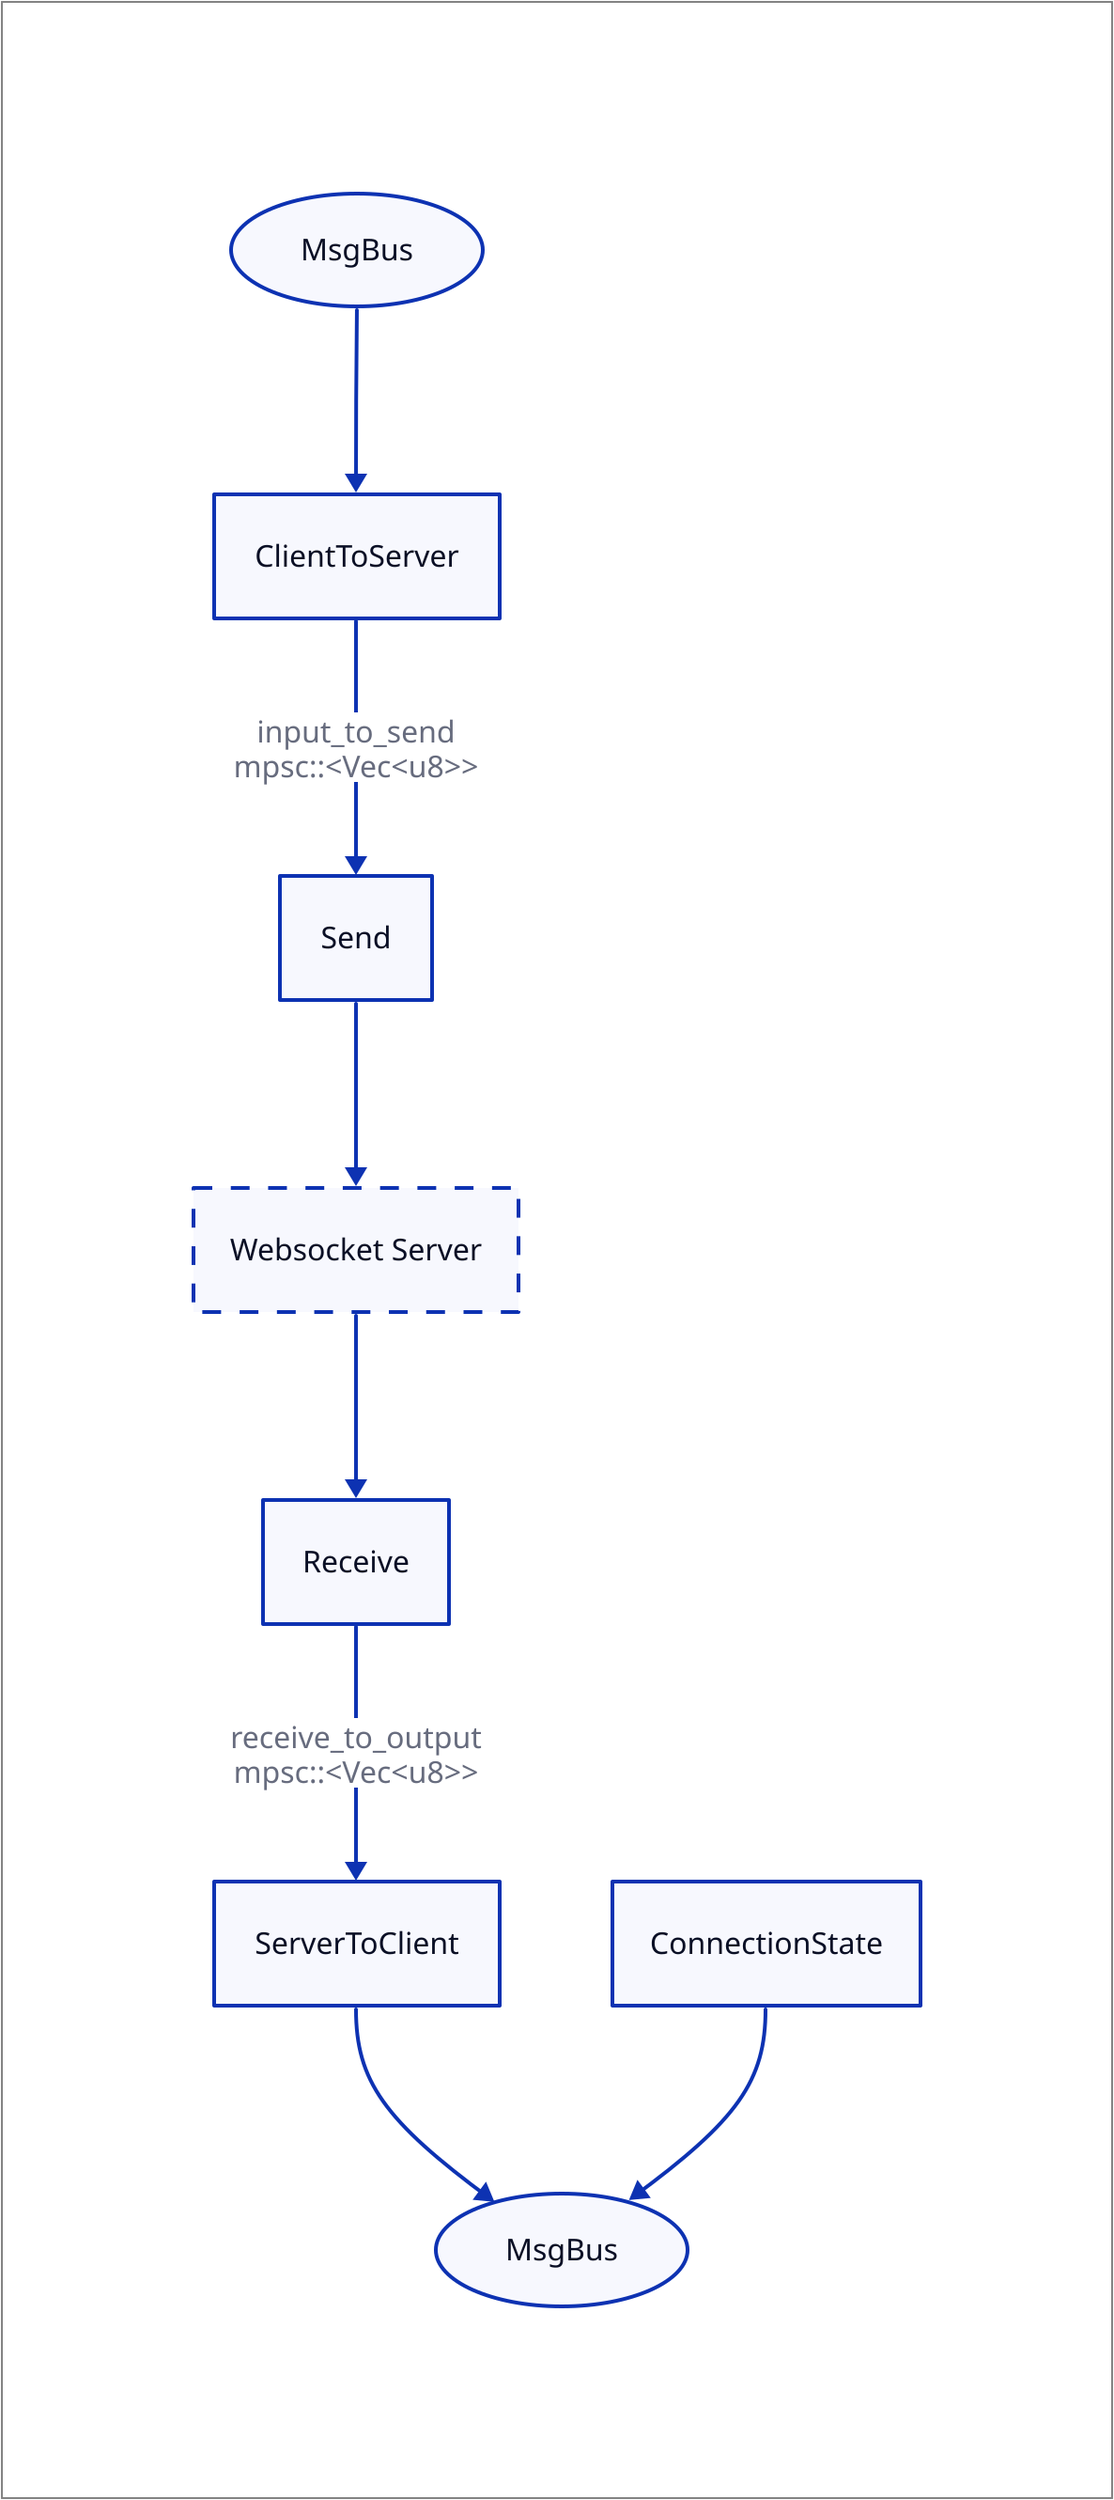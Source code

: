 vars: {
  d2-config: {
    layout-engine: elk
    theme-id: 1
  }
}

style {
    stroke-width: 1
    stroke: gray
}

MsgBusIn: MsgBus {
    shape: oval
}
MsgBusIn -> ClientToServer

ClientToServer -> Send: "input_to_send\nmpsc::<Vec<u8>>"

Send -> Websocket

Websocket: "Websocket Server" {
    style.stroke-dash: 5
}
Websocket -> Receive

Receive -> ServerToClient: "receive_to_output\nmpsc::<Vec<u8>>"

ServerToClient -> MsgBusOut

ConnectionState -> MsgBusOut

MsgBusOut: MsgBus {
    shape: oval
}
